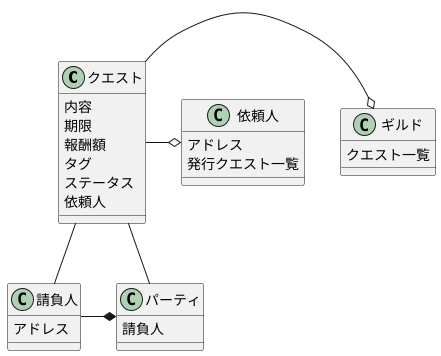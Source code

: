 @startuml
class クエスト {
  内容
  期限
  報酬額
  タグ
  ステータス
  依頼人
}

class 依頼人 {
  アドレス
  発行クエスト一覧
}

class 請負人 {
  アドレス
}

class パーティ {
  請負人
}

class ギルド {
  クエスト一覧
}

クエスト -o ギルド
クエスト -- パーティ
クエスト -- 請負人
請負人 -* パーティ
クエスト -o 依頼人
@enduml
